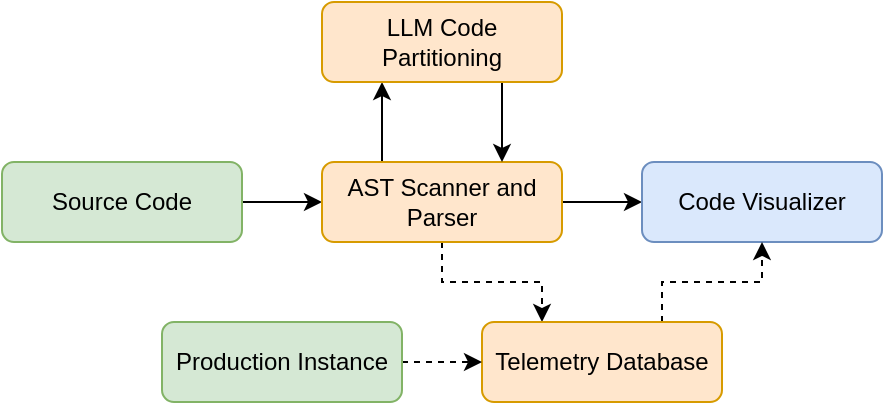 <mxfile version="24.7.16">
  <diagram name="Page-1" id="PFQu-oF1jD_8fCH8HA7v">
    <mxGraphModel dx="1430" dy="757" grid="1" gridSize="10" guides="1" tooltips="1" connect="1" arrows="1" fold="1" page="1" pageScale="1" pageWidth="850" pageHeight="1100" math="0" shadow="0">
      <root>
        <mxCell id="0" />
        <mxCell id="1" parent="0" />
        <mxCell id="ov4qnTlNaMqAD6Nnuisi-8" style="edgeStyle=orthogonalEdgeStyle;rounded=0;orthogonalLoop=1;jettySize=auto;html=1;" edge="1" parent="1" source="ov4qnTlNaMqAD6Nnuisi-2" target="ov4qnTlNaMqAD6Nnuisi-3">
          <mxGeometry relative="1" as="geometry" />
        </mxCell>
        <mxCell id="ov4qnTlNaMqAD6Nnuisi-2" value="Source Code" style="rounded=1;whiteSpace=wrap;html=1;fillColor=#d5e8d4;strokeColor=#82b366;" vertex="1" parent="1">
          <mxGeometry x="120" y="360" width="120" height="40" as="geometry" />
        </mxCell>
        <mxCell id="ov4qnTlNaMqAD6Nnuisi-9" style="edgeStyle=orthogonalEdgeStyle;rounded=0;orthogonalLoop=1;jettySize=auto;html=1;" edge="1" parent="1" source="ov4qnTlNaMqAD6Nnuisi-3" target="ov4qnTlNaMqAD6Nnuisi-5">
          <mxGeometry relative="1" as="geometry" />
        </mxCell>
        <mxCell id="ov4qnTlNaMqAD6Nnuisi-10" style="edgeStyle=orthogonalEdgeStyle;rounded=0;orthogonalLoop=1;jettySize=auto;html=1;" edge="1" parent="1" source="ov4qnTlNaMqAD6Nnuisi-3" target="ov4qnTlNaMqAD6Nnuisi-4">
          <mxGeometry relative="1" as="geometry">
            <Array as="points">
              <mxPoint x="310" y="340" />
              <mxPoint x="310" y="340" />
            </Array>
          </mxGeometry>
        </mxCell>
        <mxCell id="ov4qnTlNaMqAD6Nnuisi-12" style="edgeStyle=orthogonalEdgeStyle;rounded=0;orthogonalLoop=1;jettySize=auto;html=1;entryX=0.25;entryY=0;entryDx=0;entryDy=0;dashed=1;" edge="1" parent="1" source="ov4qnTlNaMqAD6Nnuisi-3" target="ov4qnTlNaMqAD6Nnuisi-6">
          <mxGeometry relative="1" as="geometry" />
        </mxCell>
        <mxCell id="ov4qnTlNaMqAD6Nnuisi-3" value="AST Scanner and Parser" style="rounded=1;whiteSpace=wrap;html=1;fillColor=#ffe6cc;strokeColor=#d79b00;" vertex="1" parent="1">
          <mxGeometry x="280" y="360" width="120" height="40" as="geometry" />
        </mxCell>
        <mxCell id="ov4qnTlNaMqAD6Nnuisi-11" style="edgeStyle=orthogonalEdgeStyle;rounded=0;orthogonalLoop=1;jettySize=auto;html=1;exitX=0.75;exitY=1;exitDx=0;exitDy=0;entryX=0.75;entryY=0;entryDx=0;entryDy=0;" edge="1" parent="1" source="ov4qnTlNaMqAD6Nnuisi-4" target="ov4qnTlNaMqAD6Nnuisi-3">
          <mxGeometry relative="1" as="geometry" />
        </mxCell>
        <mxCell id="ov4qnTlNaMqAD6Nnuisi-4" value="LLM Code Partitioning" style="rounded=1;whiteSpace=wrap;html=1;fillColor=#ffe6cc;strokeColor=#d79b00;" vertex="1" parent="1">
          <mxGeometry x="280" y="280" width="120" height="40" as="geometry" />
        </mxCell>
        <mxCell id="ov4qnTlNaMqAD6Nnuisi-5" value="Code Visualizer" style="rounded=1;whiteSpace=wrap;html=1;fillColor=#dae8fc;strokeColor=#6c8ebf;" vertex="1" parent="1">
          <mxGeometry x="440" y="360" width="120" height="40" as="geometry" />
        </mxCell>
        <mxCell id="ov4qnTlNaMqAD6Nnuisi-15" style="edgeStyle=orthogonalEdgeStyle;rounded=0;orthogonalLoop=1;jettySize=auto;html=1;exitX=0.75;exitY=0;exitDx=0;exitDy=0;dashed=1;strokeColor=default;align=center;verticalAlign=middle;fontFamily=Helvetica;fontSize=11;fontColor=default;labelBackgroundColor=default;endArrow=classic;" edge="1" parent="1" source="ov4qnTlNaMqAD6Nnuisi-6" target="ov4qnTlNaMqAD6Nnuisi-5">
          <mxGeometry relative="1" as="geometry" />
        </mxCell>
        <mxCell id="ov4qnTlNaMqAD6Nnuisi-6" value="Telemetry Database" style="rounded=1;whiteSpace=wrap;html=1;fillColor=#ffe6cc;strokeColor=#d79b00;" vertex="1" parent="1">
          <mxGeometry x="360" y="440" width="120" height="40" as="geometry" />
        </mxCell>
        <mxCell id="ov4qnTlNaMqAD6Nnuisi-14" style="edgeStyle=orthogonalEdgeStyle;rounded=0;orthogonalLoop=1;jettySize=auto;html=1;exitX=1;exitY=0.5;exitDx=0;exitDy=0;entryX=0;entryY=0.5;entryDx=0;entryDy=0;dashed=1;strokeColor=default;align=center;verticalAlign=middle;fontFamily=Helvetica;fontSize=11;fontColor=default;labelBackgroundColor=default;endArrow=classic;" edge="1" parent="1" source="ov4qnTlNaMqAD6Nnuisi-7" target="ov4qnTlNaMqAD6Nnuisi-6">
          <mxGeometry relative="1" as="geometry" />
        </mxCell>
        <mxCell id="ov4qnTlNaMqAD6Nnuisi-7" value="Production Instance" style="rounded=1;whiteSpace=wrap;html=1;fillColor=#d5e8d4;strokeColor=#82b366;" vertex="1" parent="1">
          <mxGeometry x="200" y="440" width="120" height="40" as="geometry" />
        </mxCell>
      </root>
    </mxGraphModel>
  </diagram>
</mxfile>
